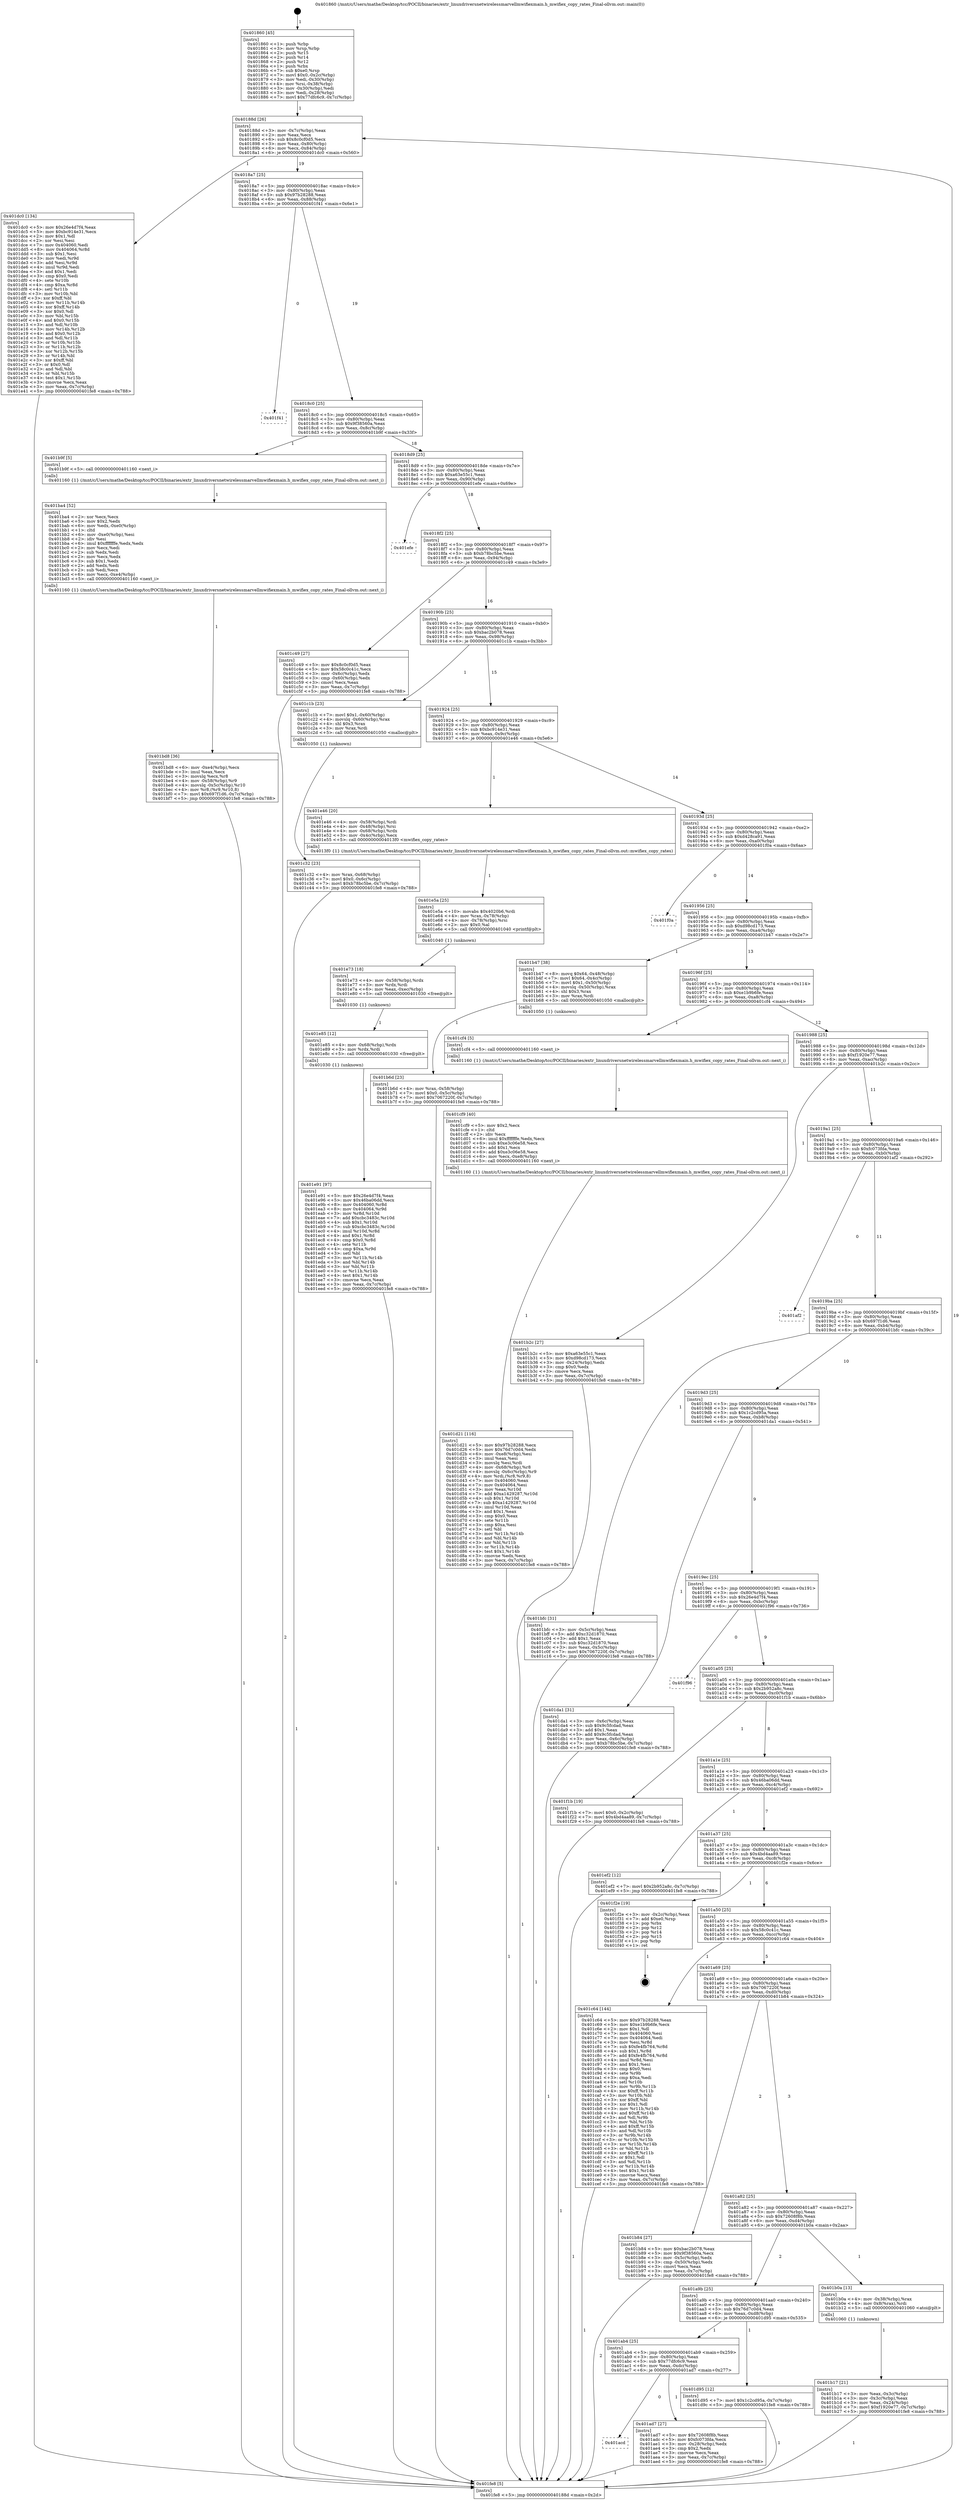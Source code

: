 digraph "0x401860" {
  label = "0x401860 (/mnt/c/Users/mathe/Desktop/tcc/POCII/binaries/extr_linuxdriversnetwirelessmarvellmwifiexmain.h_mwifiex_copy_rates_Final-ollvm.out::main(0))"
  labelloc = "t"
  node[shape=record]

  Entry [label="",width=0.3,height=0.3,shape=circle,fillcolor=black,style=filled]
  "0x40188d" [label="{
     0x40188d [26]\l
     | [instrs]\l
     &nbsp;&nbsp;0x40188d \<+3\>: mov -0x7c(%rbp),%eax\l
     &nbsp;&nbsp;0x401890 \<+2\>: mov %eax,%ecx\l
     &nbsp;&nbsp;0x401892 \<+6\>: sub $0x8c0cf0d5,%ecx\l
     &nbsp;&nbsp;0x401898 \<+3\>: mov %eax,-0x80(%rbp)\l
     &nbsp;&nbsp;0x40189b \<+6\>: mov %ecx,-0x84(%rbp)\l
     &nbsp;&nbsp;0x4018a1 \<+6\>: je 0000000000401dc0 \<main+0x560\>\l
  }"]
  "0x401dc0" [label="{
     0x401dc0 [134]\l
     | [instrs]\l
     &nbsp;&nbsp;0x401dc0 \<+5\>: mov $0x26e4d7f4,%eax\l
     &nbsp;&nbsp;0x401dc5 \<+5\>: mov $0xbc914e31,%ecx\l
     &nbsp;&nbsp;0x401dca \<+2\>: mov $0x1,%dl\l
     &nbsp;&nbsp;0x401dcc \<+2\>: xor %esi,%esi\l
     &nbsp;&nbsp;0x401dce \<+7\>: mov 0x404060,%edi\l
     &nbsp;&nbsp;0x401dd5 \<+8\>: mov 0x404064,%r8d\l
     &nbsp;&nbsp;0x401ddd \<+3\>: sub $0x1,%esi\l
     &nbsp;&nbsp;0x401de0 \<+3\>: mov %edi,%r9d\l
     &nbsp;&nbsp;0x401de3 \<+3\>: add %esi,%r9d\l
     &nbsp;&nbsp;0x401de6 \<+4\>: imul %r9d,%edi\l
     &nbsp;&nbsp;0x401dea \<+3\>: and $0x1,%edi\l
     &nbsp;&nbsp;0x401ded \<+3\>: cmp $0x0,%edi\l
     &nbsp;&nbsp;0x401df0 \<+4\>: sete %r10b\l
     &nbsp;&nbsp;0x401df4 \<+4\>: cmp $0xa,%r8d\l
     &nbsp;&nbsp;0x401df8 \<+4\>: setl %r11b\l
     &nbsp;&nbsp;0x401dfc \<+3\>: mov %r10b,%bl\l
     &nbsp;&nbsp;0x401dff \<+3\>: xor $0xff,%bl\l
     &nbsp;&nbsp;0x401e02 \<+3\>: mov %r11b,%r14b\l
     &nbsp;&nbsp;0x401e05 \<+4\>: xor $0xff,%r14b\l
     &nbsp;&nbsp;0x401e09 \<+3\>: xor $0x0,%dl\l
     &nbsp;&nbsp;0x401e0c \<+3\>: mov %bl,%r15b\l
     &nbsp;&nbsp;0x401e0f \<+4\>: and $0x0,%r15b\l
     &nbsp;&nbsp;0x401e13 \<+3\>: and %dl,%r10b\l
     &nbsp;&nbsp;0x401e16 \<+3\>: mov %r14b,%r12b\l
     &nbsp;&nbsp;0x401e19 \<+4\>: and $0x0,%r12b\l
     &nbsp;&nbsp;0x401e1d \<+3\>: and %dl,%r11b\l
     &nbsp;&nbsp;0x401e20 \<+3\>: or %r10b,%r15b\l
     &nbsp;&nbsp;0x401e23 \<+3\>: or %r11b,%r12b\l
     &nbsp;&nbsp;0x401e26 \<+3\>: xor %r12b,%r15b\l
     &nbsp;&nbsp;0x401e29 \<+3\>: or %r14b,%bl\l
     &nbsp;&nbsp;0x401e2c \<+3\>: xor $0xff,%bl\l
     &nbsp;&nbsp;0x401e2f \<+3\>: or $0x0,%dl\l
     &nbsp;&nbsp;0x401e32 \<+2\>: and %dl,%bl\l
     &nbsp;&nbsp;0x401e34 \<+3\>: or %bl,%r15b\l
     &nbsp;&nbsp;0x401e37 \<+4\>: test $0x1,%r15b\l
     &nbsp;&nbsp;0x401e3b \<+3\>: cmovne %ecx,%eax\l
     &nbsp;&nbsp;0x401e3e \<+3\>: mov %eax,-0x7c(%rbp)\l
     &nbsp;&nbsp;0x401e41 \<+5\>: jmp 0000000000401fe8 \<main+0x788\>\l
  }"]
  "0x4018a7" [label="{
     0x4018a7 [25]\l
     | [instrs]\l
     &nbsp;&nbsp;0x4018a7 \<+5\>: jmp 00000000004018ac \<main+0x4c\>\l
     &nbsp;&nbsp;0x4018ac \<+3\>: mov -0x80(%rbp),%eax\l
     &nbsp;&nbsp;0x4018af \<+5\>: sub $0x97b28288,%eax\l
     &nbsp;&nbsp;0x4018b4 \<+6\>: mov %eax,-0x88(%rbp)\l
     &nbsp;&nbsp;0x4018ba \<+6\>: je 0000000000401f41 \<main+0x6e1\>\l
  }"]
  Exit [label="",width=0.3,height=0.3,shape=circle,fillcolor=black,style=filled,peripheries=2]
  "0x401f41" [label="{
     0x401f41\l
  }", style=dashed]
  "0x4018c0" [label="{
     0x4018c0 [25]\l
     | [instrs]\l
     &nbsp;&nbsp;0x4018c0 \<+5\>: jmp 00000000004018c5 \<main+0x65\>\l
     &nbsp;&nbsp;0x4018c5 \<+3\>: mov -0x80(%rbp),%eax\l
     &nbsp;&nbsp;0x4018c8 \<+5\>: sub $0x9f38560a,%eax\l
     &nbsp;&nbsp;0x4018cd \<+6\>: mov %eax,-0x8c(%rbp)\l
     &nbsp;&nbsp;0x4018d3 \<+6\>: je 0000000000401b9f \<main+0x33f\>\l
  }"]
  "0x401e91" [label="{
     0x401e91 [97]\l
     | [instrs]\l
     &nbsp;&nbsp;0x401e91 \<+5\>: mov $0x26e4d7f4,%eax\l
     &nbsp;&nbsp;0x401e96 \<+5\>: mov $0x46ba06dd,%ecx\l
     &nbsp;&nbsp;0x401e9b \<+8\>: mov 0x404060,%r8d\l
     &nbsp;&nbsp;0x401ea3 \<+8\>: mov 0x404064,%r9d\l
     &nbsp;&nbsp;0x401eab \<+3\>: mov %r8d,%r10d\l
     &nbsp;&nbsp;0x401eae \<+7\>: add $0xcbc3483c,%r10d\l
     &nbsp;&nbsp;0x401eb5 \<+4\>: sub $0x1,%r10d\l
     &nbsp;&nbsp;0x401eb9 \<+7\>: sub $0xcbc3483c,%r10d\l
     &nbsp;&nbsp;0x401ec0 \<+4\>: imul %r10d,%r8d\l
     &nbsp;&nbsp;0x401ec4 \<+4\>: and $0x1,%r8d\l
     &nbsp;&nbsp;0x401ec8 \<+4\>: cmp $0x0,%r8d\l
     &nbsp;&nbsp;0x401ecc \<+4\>: sete %r11b\l
     &nbsp;&nbsp;0x401ed0 \<+4\>: cmp $0xa,%r9d\l
     &nbsp;&nbsp;0x401ed4 \<+3\>: setl %bl\l
     &nbsp;&nbsp;0x401ed7 \<+3\>: mov %r11b,%r14b\l
     &nbsp;&nbsp;0x401eda \<+3\>: and %bl,%r14b\l
     &nbsp;&nbsp;0x401edd \<+3\>: xor %bl,%r11b\l
     &nbsp;&nbsp;0x401ee0 \<+3\>: or %r11b,%r14b\l
     &nbsp;&nbsp;0x401ee3 \<+4\>: test $0x1,%r14b\l
     &nbsp;&nbsp;0x401ee7 \<+3\>: cmovne %ecx,%eax\l
     &nbsp;&nbsp;0x401eea \<+3\>: mov %eax,-0x7c(%rbp)\l
     &nbsp;&nbsp;0x401eed \<+5\>: jmp 0000000000401fe8 \<main+0x788\>\l
  }"]
  "0x401b9f" [label="{
     0x401b9f [5]\l
     | [instrs]\l
     &nbsp;&nbsp;0x401b9f \<+5\>: call 0000000000401160 \<next_i\>\l
     | [calls]\l
     &nbsp;&nbsp;0x401160 \{1\} (/mnt/c/Users/mathe/Desktop/tcc/POCII/binaries/extr_linuxdriversnetwirelessmarvellmwifiexmain.h_mwifiex_copy_rates_Final-ollvm.out::next_i)\l
  }"]
  "0x4018d9" [label="{
     0x4018d9 [25]\l
     | [instrs]\l
     &nbsp;&nbsp;0x4018d9 \<+5\>: jmp 00000000004018de \<main+0x7e\>\l
     &nbsp;&nbsp;0x4018de \<+3\>: mov -0x80(%rbp),%eax\l
     &nbsp;&nbsp;0x4018e1 \<+5\>: sub $0xa63e55c1,%eax\l
     &nbsp;&nbsp;0x4018e6 \<+6\>: mov %eax,-0x90(%rbp)\l
     &nbsp;&nbsp;0x4018ec \<+6\>: je 0000000000401efe \<main+0x69e\>\l
  }"]
  "0x401e85" [label="{
     0x401e85 [12]\l
     | [instrs]\l
     &nbsp;&nbsp;0x401e85 \<+4\>: mov -0x68(%rbp),%rdx\l
     &nbsp;&nbsp;0x401e89 \<+3\>: mov %rdx,%rdi\l
     &nbsp;&nbsp;0x401e8c \<+5\>: call 0000000000401030 \<free@plt\>\l
     | [calls]\l
     &nbsp;&nbsp;0x401030 \{1\} (unknown)\l
  }"]
  "0x401efe" [label="{
     0x401efe\l
  }", style=dashed]
  "0x4018f2" [label="{
     0x4018f2 [25]\l
     | [instrs]\l
     &nbsp;&nbsp;0x4018f2 \<+5\>: jmp 00000000004018f7 \<main+0x97\>\l
     &nbsp;&nbsp;0x4018f7 \<+3\>: mov -0x80(%rbp),%eax\l
     &nbsp;&nbsp;0x4018fa \<+5\>: sub $0xb78bc5be,%eax\l
     &nbsp;&nbsp;0x4018ff \<+6\>: mov %eax,-0x94(%rbp)\l
     &nbsp;&nbsp;0x401905 \<+6\>: je 0000000000401c49 \<main+0x3e9\>\l
  }"]
  "0x401e73" [label="{
     0x401e73 [18]\l
     | [instrs]\l
     &nbsp;&nbsp;0x401e73 \<+4\>: mov -0x58(%rbp),%rdx\l
     &nbsp;&nbsp;0x401e77 \<+3\>: mov %rdx,%rdi\l
     &nbsp;&nbsp;0x401e7a \<+6\>: mov %eax,-0xec(%rbp)\l
     &nbsp;&nbsp;0x401e80 \<+5\>: call 0000000000401030 \<free@plt\>\l
     | [calls]\l
     &nbsp;&nbsp;0x401030 \{1\} (unknown)\l
  }"]
  "0x401c49" [label="{
     0x401c49 [27]\l
     | [instrs]\l
     &nbsp;&nbsp;0x401c49 \<+5\>: mov $0x8c0cf0d5,%eax\l
     &nbsp;&nbsp;0x401c4e \<+5\>: mov $0x58c0c41c,%ecx\l
     &nbsp;&nbsp;0x401c53 \<+3\>: mov -0x6c(%rbp),%edx\l
     &nbsp;&nbsp;0x401c56 \<+3\>: cmp -0x60(%rbp),%edx\l
     &nbsp;&nbsp;0x401c59 \<+3\>: cmovl %ecx,%eax\l
     &nbsp;&nbsp;0x401c5c \<+3\>: mov %eax,-0x7c(%rbp)\l
     &nbsp;&nbsp;0x401c5f \<+5\>: jmp 0000000000401fe8 \<main+0x788\>\l
  }"]
  "0x40190b" [label="{
     0x40190b [25]\l
     | [instrs]\l
     &nbsp;&nbsp;0x40190b \<+5\>: jmp 0000000000401910 \<main+0xb0\>\l
     &nbsp;&nbsp;0x401910 \<+3\>: mov -0x80(%rbp),%eax\l
     &nbsp;&nbsp;0x401913 \<+5\>: sub $0xbac2b078,%eax\l
     &nbsp;&nbsp;0x401918 \<+6\>: mov %eax,-0x98(%rbp)\l
     &nbsp;&nbsp;0x40191e \<+6\>: je 0000000000401c1b \<main+0x3bb\>\l
  }"]
  "0x401e5a" [label="{
     0x401e5a [25]\l
     | [instrs]\l
     &nbsp;&nbsp;0x401e5a \<+10\>: movabs $0x4020b6,%rdi\l
     &nbsp;&nbsp;0x401e64 \<+4\>: mov %rax,-0x78(%rbp)\l
     &nbsp;&nbsp;0x401e68 \<+4\>: mov -0x78(%rbp),%rsi\l
     &nbsp;&nbsp;0x401e6c \<+2\>: mov $0x0,%al\l
     &nbsp;&nbsp;0x401e6e \<+5\>: call 0000000000401040 \<printf@plt\>\l
     | [calls]\l
     &nbsp;&nbsp;0x401040 \{1\} (unknown)\l
  }"]
  "0x401c1b" [label="{
     0x401c1b [23]\l
     | [instrs]\l
     &nbsp;&nbsp;0x401c1b \<+7\>: movl $0x1,-0x60(%rbp)\l
     &nbsp;&nbsp;0x401c22 \<+4\>: movslq -0x60(%rbp),%rax\l
     &nbsp;&nbsp;0x401c26 \<+4\>: shl $0x3,%rax\l
     &nbsp;&nbsp;0x401c2a \<+3\>: mov %rax,%rdi\l
     &nbsp;&nbsp;0x401c2d \<+5\>: call 0000000000401050 \<malloc@plt\>\l
     | [calls]\l
     &nbsp;&nbsp;0x401050 \{1\} (unknown)\l
  }"]
  "0x401924" [label="{
     0x401924 [25]\l
     | [instrs]\l
     &nbsp;&nbsp;0x401924 \<+5\>: jmp 0000000000401929 \<main+0xc9\>\l
     &nbsp;&nbsp;0x401929 \<+3\>: mov -0x80(%rbp),%eax\l
     &nbsp;&nbsp;0x40192c \<+5\>: sub $0xbc914e31,%eax\l
     &nbsp;&nbsp;0x401931 \<+6\>: mov %eax,-0x9c(%rbp)\l
     &nbsp;&nbsp;0x401937 \<+6\>: je 0000000000401e46 \<main+0x5e6\>\l
  }"]
  "0x401d21" [label="{
     0x401d21 [116]\l
     | [instrs]\l
     &nbsp;&nbsp;0x401d21 \<+5\>: mov $0x97b28288,%ecx\l
     &nbsp;&nbsp;0x401d26 \<+5\>: mov $0x76d7c0d4,%edx\l
     &nbsp;&nbsp;0x401d2b \<+6\>: mov -0xe8(%rbp),%esi\l
     &nbsp;&nbsp;0x401d31 \<+3\>: imul %eax,%esi\l
     &nbsp;&nbsp;0x401d34 \<+3\>: movslq %esi,%rdi\l
     &nbsp;&nbsp;0x401d37 \<+4\>: mov -0x68(%rbp),%r8\l
     &nbsp;&nbsp;0x401d3b \<+4\>: movslq -0x6c(%rbp),%r9\l
     &nbsp;&nbsp;0x401d3f \<+4\>: mov %rdi,(%r8,%r9,8)\l
     &nbsp;&nbsp;0x401d43 \<+7\>: mov 0x404060,%eax\l
     &nbsp;&nbsp;0x401d4a \<+7\>: mov 0x404064,%esi\l
     &nbsp;&nbsp;0x401d51 \<+3\>: mov %eax,%r10d\l
     &nbsp;&nbsp;0x401d54 \<+7\>: add $0xa1429287,%r10d\l
     &nbsp;&nbsp;0x401d5b \<+4\>: sub $0x1,%r10d\l
     &nbsp;&nbsp;0x401d5f \<+7\>: sub $0xa1429287,%r10d\l
     &nbsp;&nbsp;0x401d66 \<+4\>: imul %r10d,%eax\l
     &nbsp;&nbsp;0x401d6a \<+3\>: and $0x1,%eax\l
     &nbsp;&nbsp;0x401d6d \<+3\>: cmp $0x0,%eax\l
     &nbsp;&nbsp;0x401d70 \<+4\>: sete %r11b\l
     &nbsp;&nbsp;0x401d74 \<+3\>: cmp $0xa,%esi\l
     &nbsp;&nbsp;0x401d77 \<+3\>: setl %bl\l
     &nbsp;&nbsp;0x401d7a \<+3\>: mov %r11b,%r14b\l
     &nbsp;&nbsp;0x401d7d \<+3\>: and %bl,%r14b\l
     &nbsp;&nbsp;0x401d80 \<+3\>: xor %bl,%r11b\l
     &nbsp;&nbsp;0x401d83 \<+3\>: or %r11b,%r14b\l
     &nbsp;&nbsp;0x401d86 \<+4\>: test $0x1,%r14b\l
     &nbsp;&nbsp;0x401d8a \<+3\>: cmovne %edx,%ecx\l
     &nbsp;&nbsp;0x401d8d \<+3\>: mov %ecx,-0x7c(%rbp)\l
     &nbsp;&nbsp;0x401d90 \<+5\>: jmp 0000000000401fe8 \<main+0x788\>\l
  }"]
  "0x401e46" [label="{
     0x401e46 [20]\l
     | [instrs]\l
     &nbsp;&nbsp;0x401e46 \<+4\>: mov -0x58(%rbp),%rdi\l
     &nbsp;&nbsp;0x401e4a \<+4\>: mov -0x48(%rbp),%rsi\l
     &nbsp;&nbsp;0x401e4e \<+4\>: mov -0x68(%rbp),%rdx\l
     &nbsp;&nbsp;0x401e52 \<+3\>: mov -0x4c(%rbp),%ecx\l
     &nbsp;&nbsp;0x401e55 \<+5\>: call 00000000004013f0 \<mwifiex_copy_rates\>\l
     | [calls]\l
     &nbsp;&nbsp;0x4013f0 \{1\} (/mnt/c/Users/mathe/Desktop/tcc/POCII/binaries/extr_linuxdriversnetwirelessmarvellmwifiexmain.h_mwifiex_copy_rates_Final-ollvm.out::mwifiex_copy_rates)\l
  }"]
  "0x40193d" [label="{
     0x40193d [25]\l
     | [instrs]\l
     &nbsp;&nbsp;0x40193d \<+5\>: jmp 0000000000401942 \<main+0xe2\>\l
     &nbsp;&nbsp;0x401942 \<+3\>: mov -0x80(%rbp),%eax\l
     &nbsp;&nbsp;0x401945 \<+5\>: sub $0xd428ca91,%eax\l
     &nbsp;&nbsp;0x40194a \<+6\>: mov %eax,-0xa0(%rbp)\l
     &nbsp;&nbsp;0x401950 \<+6\>: je 0000000000401f0a \<main+0x6aa\>\l
  }"]
  "0x401cf9" [label="{
     0x401cf9 [40]\l
     | [instrs]\l
     &nbsp;&nbsp;0x401cf9 \<+5\>: mov $0x2,%ecx\l
     &nbsp;&nbsp;0x401cfe \<+1\>: cltd\l
     &nbsp;&nbsp;0x401cff \<+2\>: idiv %ecx\l
     &nbsp;&nbsp;0x401d01 \<+6\>: imul $0xfffffffe,%edx,%ecx\l
     &nbsp;&nbsp;0x401d07 \<+6\>: sub $0xe3c06e58,%ecx\l
     &nbsp;&nbsp;0x401d0d \<+3\>: add $0x1,%ecx\l
     &nbsp;&nbsp;0x401d10 \<+6\>: add $0xe3c06e58,%ecx\l
     &nbsp;&nbsp;0x401d16 \<+6\>: mov %ecx,-0xe8(%rbp)\l
     &nbsp;&nbsp;0x401d1c \<+5\>: call 0000000000401160 \<next_i\>\l
     | [calls]\l
     &nbsp;&nbsp;0x401160 \{1\} (/mnt/c/Users/mathe/Desktop/tcc/POCII/binaries/extr_linuxdriversnetwirelessmarvellmwifiexmain.h_mwifiex_copy_rates_Final-ollvm.out::next_i)\l
  }"]
  "0x401f0a" [label="{
     0x401f0a\l
  }", style=dashed]
  "0x401956" [label="{
     0x401956 [25]\l
     | [instrs]\l
     &nbsp;&nbsp;0x401956 \<+5\>: jmp 000000000040195b \<main+0xfb\>\l
     &nbsp;&nbsp;0x40195b \<+3\>: mov -0x80(%rbp),%eax\l
     &nbsp;&nbsp;0x40195e \<+5\>: sub $0xd98cd173,%eax\l
     &nbsp;&nbsp;0x401963 \<+6\>: mov %eax,-0xa4(%rbp)\l
     &nbsp;&nbsp;0x401969 \<+6\>: je 0000000000401b47 \<main+0x2e7\>\l
  }"]
  "0x401c32" [label="{
     0x401c32 [23]\l
     | [instrs]\l
     &nbsp;&nbsp;0x401c32 \<+4\>: mov %rax,-0x68(%rbp)\l
     &nbsp;&nbsp;0x401c36 \<+7\>: movl $0x0,-0x6c(%rbp)\l
     &nbsp;&nbsp;0x401c3d \<+7\>: movl $0xb78bc5be,-0x7c(%rbp)\l
     &nbsp;&nbsp;0x401c44 \<+5\>: jmp 0000000000401fe8 \<main+0x788\>\l
  }"]
  "0x401b47" [label="{
     0x401b47 [38]\l
     | [instrs]\l
     &nbsp;&nbsp;0x401b47 \<+8\>: movq $0x64,-0x48(%rbp)\l
     &nbsp;&nbsp;0x401b4f \<+7\>: movl $0x64,-0x4c(%rbp)\l
     &nbsp;&nbsp;0x401b56 \<+7\>: movl $0x1,-0x50(%rbp)\l
     &nbsp;&nbsp;0x401b5d \<+4\>: movslq -0x50(%rbp),%rax\l
     &nbsp;&nbsp;0x401b61 \<+4\>: shl $0x3,%rax\l
     &nbsp;&nbsp;0x401b65 \<+3\>: mov %rax,%rdi\l
     &nbsp;&nbsp;0x401b68 \<+5\>: call 0000000000401050 \<malloc@plt\>\l
     | [calls]\l
     &nbsp;&nbsp;0x401050 \{1\} (unknown)\l
  }"]
  "0x40196f" [label="{
     0x40196f [25]\l
     | [instrs]\l
     &nbsp;&nbsp;0x40196f \<+5\>: jmp 0000000000401974 \<main+0x114\>\l
     &nbsp;&nbsp;0x401974 \<+3\>: mov -0x80(%rbp),%eax\l
     &nbsp;&nbsp;0x401977 \<+5\>: sub $0xe1b9b6fe,%eax\l
     &nbsp;&nbsp;0x40197c \<+6\>: mov %eax,-0xa8(%rbp)\l
     &nbsp;&nbsp;0x401982 \<+6\>: je 0000000000401cf4 \<main+0x494\>\l
  }"]
  "0x401bd8" [label="{
     0x401bd8 [36]\l
     | [instrs]\l
     &nbsp;&nbsp;0x401bd8 \<+6\>: mov -0xe4(%rbp),%ecx\l
     &nbsp;&nbsp;0x401bde \<+3\>: imul %eax,%ecx\l
     &nbsp;&nbsp;0x401be1 \<+3\>: movslq %ecx,%r8\l
     &nbsp;&nbsp;0x401be4 \<+4\>: mov -0x58(%rbp),%r9\l
     &nbsp;&nbsp;0x401be8 \<+4\>: movslq -0x5c(%rbp),%r10\l
     &nbsp;&nbsp;0x401bec \<+4\>: mov %r8,(%r9,%r10,8)\l
     &nbsp;&nbsp;0x401bf0 \<+7\>: movl $0x697f1d6,-0x7c(%rbp)\l
     &nbsp;&nbsp;0x401bf7 \<+5\>: jmp 0000000000401fe8 \<main+0x788\>\l
  }"]
  "0x401cf4" [label="{
     0x401cf4 [5]\l
     | [instrs]\l
     &nbsp;&nbsp;0x401cf4 \<+5\>: call 0000000000401160 \<next_i\>\l
     | [calls]\l
     &nbsp;&nbsp;0x401160 \{1\} (/mnt/c/Users/mathe/Desktop/tcc/POCII/binaries/extr_linuxdriversnetwirelessmarvellmwifiexmain.h_mwifiex_copy_rates_Final-ollvm.out::next_i)\l
  }"]
  "0x401988" [label="{
     0x401988 [25]\l
     | [instrs]\l
     &nbsp;&nbsp;0x401988 \<+5\>: jmp 000000000040198d \<main+0x12d\>\l
     &nbsp;&nbsp;0x40198d \<+3\>: mov -0x80(%rbp),%eax\l
     &nbsp;&nbsp;0x401990 \<+5\>: sub $0xf1920e77,%eax\l
     &nbsp;&nbsp;0x401995 \<+6\>: mov %eax,-0xac(%rbp)\l
     &nbsp;&nbsp;0x40199b \<+6\>: je 0000000000401b2c \<main+0x2cc\>\l
  }"]
  "0x401ba4" [label="{
     0x401ba4 [52]\l
     | [instrs]\l
     &nbsp;&nbsp;0x401ba4 \<+2\>: xor %ecx,%ecx\l
     &nbsp;&nbsp;0x401ba6 \<+5\>: mov $0x2,%edx\l
     &nbsp;&nbsp;0x401bab \<+6\>: mov %edx,-0xe0(%rbp)\l
     &nbsp;&nbsp;0x401bb1 \<+1\>: cltd\l
     &nbsp;&nbsp;0x401bb2 \<+6\>: mov -0xe0(%rbp),%esi\l
     &nbsp;&nbsp;0x401bb8 \<+2\>: idiv %esi\l
     &nbsp;&nbsp;0x401bba \<+6\>: imul $0xfffffffe,%edx,%edx\l
     &nbsp;&nbsp;0x401bc0 \<+2\>: mov %ecx,%edi\l
     &nbsp;&nbsp;0x401bc2 \<+2\>: sub %edx,%edi\l
     &nbsp;&nbsp;0x401bc4 \<+2\>: mov %ecx,%edx\l
     &nbsp;&nbsp;0x401bc6 \<+3\>: sub $0x1,%edx\l
     &nbsp;&nbsp;0x401bc9 \<+2\>: add %edx,%edi\l
     &nbsp;&nbsp;0x401bcb \<+2\>: sub %edi,%ecx\l
     &nbsp;&nbsp;0x401bcd \<+6\>: mov %ecx,-0xe4(%rbp)\l
     &nbsp;&nbsp;0x401bd3 \<+5\>: call 0000000000401160 \<next_i\>\l
     | [calls]\l
     &nbsp;&nbsp;0x401160 \{1\} (/mnt/c/Users/mathe/Desktop/tcc/POCII/binaries/extr_linuxdriversnetwirelessmarvellmwifiexmain.h_mwifiex_copy_rates_Final-ollvm.out::next_i)\l
  }"]
  "0x401b2c" [label="{
     0x401b2c [27]\l
     | [instrs]\l
     &nbsp;&nbsp;0x401b2c \<+5\>: mov $0xa63e55c1,%eax\l
     &nbsp;&nbsp;0x401b31 \<+5\>: mov $0xd98cd173,%ecx\l
     &nbsp;&nbsp;0x401b36 \<+3\>: mov -0x24(%rbp),%edx\l
     &nbsp;&nbsp;0x401b39 \<+3\>: cmp $0x0,%edx\l
     &nbsp;&nbsp;0x401b3c \<+3\>: cmove %ecx,%eax\l
     &nbsp;&nbsp;0x401b3f \<+3\>: mov %eax,-0x7c(%rbp)\l
     &nbsp;&nbsp;0x401b42 \<+5\>: jmp 0000000000401fe8 \<main+0x788\>\l
  }"]
  "0x4019a1" [label="{
     0x4019a1 [25]\l
     | [instrs]\l
     &nbsp;&nbsp;0x4019a1 \<+5\>: jmp 00000000004019a6 \<main+0x146\>\l
     &nbsp;&nbsp;0x4019a6 \<+3\>: mov -0x80(%rbp),%eax\l
     &nbsp;&nbsp;0x4019a9 \<+5\>: sub $0xfc073fda,%eax\l
     &nbsp;&nbsp;0x4019ae \<+6\>: mov %eax,-0xb0(%rbp)\l
     &nbsp;&nbsp;0x4019b4 \<+6\>: je 0000000000401af2 \<main+0x292\>\l
  }"]
  "0x401b6d" [label="{
     0x401b6d [23]\l
     | [instrs]\l
     &nbsp;&nbsp;0x401b6d \<+4\>: mov %rax,-0x58(%rbp)\l
     &nbsp;&nbsp;0x401b71 \<+7\>: movl $0x0,-0x5c(%rbp)\l
     &nbsp;&nbsp;0x401b78 \<+7\>: movl $0x7067220f,-0x7c(%rbp)\l
     &nbsp;&nbsp;0x401b7f \<+5\>: jmp 0000000000401fe8 \<main+0x788\>\l
  }"]
  "0x401af2" [label="{
     0x401af2\l
  }", style=dashed]
  "0x4019ba" [label="{
     0x4019ba [25]\l
     | [instrs]\l
     &nbsp;&nbsp;0x4019ba \<+5\>: jmp 00000000004019bf \<main+0x15f\>\l
     &nbsp;&nbsp;0x4019bf \<+3\>: mov -0x80(%rbp),%eax\l
     &nbsp;&nbsp;0x4019c2 \<+5\>: sub $0x697f1d6,%eax\l
     &nbsp;&nbsp;0x4019c7 \<+6\>: mov %eax,-0xb4(%rbp)\l
     &nbsp;&nbsp;0x4019cd \<+6\>: je 0000000000401bfc \<main+0x39c\>\l
  }"]
  "0x401b17" [label="{
     0x401b17 [21]\l
     | [instrs]\l
     &nbsp;&nbsp;0x401b17 \<+3\>: mov %eax,-0x3c(%rbp)\l
     &nbsp;&nbsp;0x401b1a \<+3\>: mov -0x3c(%rbp),%eax\l
     &nbsp;&nbsp;0x401b1d \<+3\>: mov %eax,-0x24(%rbp)\l
     &nbsp;&nbsp;0x401b20 \<+7\>: movl $0xf1920e77,-0x7c(%rbp)\l
     &nbsp;&nbsp;0x401b27 \<+5\>: jmp 0000000000401fe8 \<main+0x788\>\l
  }"]
  "0x401bfc" [label="{
     0x401bfc [31]\l
     | [instrs]\l
     &nbsp;&nbsp;0x401bfc \<+3\>: mov -0x5c(%rbp),%eax\l
     &nbsp;&nbsp;0x401bff \<+5\>: add $0xc32d1870,%eax\l
     &nbsp;&nbsp;0x401c04 \<+3\>: add $0x1,%eax\l
     &nbsp;&nbsp;0x401c07 \<+5\>: sub $0xc32d1870,%eax\l
     &nbsp;&nbsp;0x401c0c \<+3\>: mov %eax,-0x5c(%rbp)\l
     &nbsp;&nbsp;0x401c0f \<+7\>: movl $0x7067220f,-0x7c(%rbp)\l
     &nbsp;&nbsp;0x401c16 \<+5\>: jmp 0000000000401fe8 \<main+0x788\>\l
  }"]
  "0x4019d3" [label="{
     0x4019d3 [25]\l
     | [instrs]\l
     &nbsp;&nbsp;0x4019d3 \<+5\>: jmp 00000000004019d8 \<main+0x178\>\l
     &nbsp;&nbsp;0x4019d8 \<+3\>: mov -0x80(%rbp),%eax\l
     &nbsp;&nbsp;0x4019db \<+5\>: sub $0x1c2cd95a,%eax\l
     &nbsp;&nbsp;0x4019e0 \<+6\>: mov %eax,-0xb8(%rbp)\l
     &nbsp;&nbsp;0x4019e6 \<+6\>: je 0000000000401da1 \<main+0x541\>\l
  }"]
  "0x401860" [label="{
     0x401860 [45]\l
     | [instrs]\l
     &nbsp;&nbsp;0x401860 \<+1\>: push %rbp\l
     &nbsp;&nbsp;0x401861 \<+3\>: mov %rsp,%rbp\l
     &nbsp;&nbsp;0x401864 \<+2\>: push %r15\l
     &nbsp;&nbsp;0x401866 \<+2\>: push %r14\l
     &nbsp;&nbsp;0x401868 \<+2\>: push %r12\l
     &nbsp;&nbsp;0x40186a \<+1\>: push %rbx\l
     &nbsp;&nbsp;0x40186b \<+7\>: sub $0xe0,%rsp\l
     &nbsp;&nbsp;0x401872 \<+7\>: movl $0x0,-0x2c(%rbp)\l
     &nbsp;&nbsp;0x401879 \<+3\>: mov %edi,-0x30(%rbp)\l
     &nbsp;&nbsp;0x40187c \<+4\>: mov %rsi,-0x38(%rbp)\l
     &nbsp;&nbsp;0x401880 \<+3\>: mov -0x30(%rbp),%edi\l
     &nbsp;&nbsp;0x401883 \<+3\>: mov %edi,-0x28(%rbp)\l
     &nbsp;&nbsp;0x401886 \<+7\>: movl $0x77dfc6c9,-0x7c(%rbp)\l
  }"]
  "0x401da1" [label="{
     0x401da1 [31]\l
     | [instrs]\l
     &nbsp;&nbsp;0x401da1 \<+3\>: mov -0x6c(%rbp),%eax\l
     &nbsp;&nbsp;0x401da4 \<+5\>: sub $0x9c5fcdad,%eax\l
     &nbsp;&nbsp;0x401da9 \<+3\>: add $0x1,%eax\l
     &nbsp;&nbsp;0x401dac \<+5\>: add $0x9c5fcdad,%eax\l
     &nbsp;&nbsp;0x401db1 \<+3\>: mov %eax,-0x6c(%rbp)\l
     &nbsp;&nbsp;0x401db4 \<+7\>: movl $0xb78bc5be,-0x7c(%rbp)\l
     &nbsp;&nbsp;0x401dbb \<+5\>: jmp 0000000000401fe8 \<main+0x788\>\l
  }"]
  "0x4019ec" [label="{
     0x4019ec [25]\l
     | [instrs]\l
     &nbsp;&nbsp;0x4019ec \<+5\>: jmp 00000000004019f1 \<main+0x191\>\l
     &nbsp;&nbsp;0x4019f1 \<+3\>: mov -0x80(%rbp),%eax\l
     &nbsp;&nbsp;0x4019f4 \<+5\>: sub $0x26e4d7f4,%eax\l
     &nbsp;&nbsp;0x4019f9 \<+6\>: mov %eax,-0xbc(%rbp)\l
     &nbsp;&nbsp;0x4019ff \<+6\>: je 0000000000401f96 \<main+0x736\>\l
  }"]
  "0x401fe8" [label="{
     0x401fe8 [5]\l
     | [instrs]\l
     &nbsp;&nbsp;0x401fe8 \<+5\>: jmp 000000000040188d \<main+0x2d\>\l
  }"]
  "0x401f96" [label="{
     0x401f96\l
  }", style=dashed]
  "0x401a05" [label="{
     0x401a05 [25]\l
     | [instrs]\l
     &nbsp;&nbsp;0x401a05 \<+5\>: jmp 0000000000401a0a \<main+0x1aa\>\l
     &nbsp;&nbsp;0x401a0a \<+3\>: mov -0x80(%rbp),%eax\l
     &nbsp;&nbsp;0x401a0d \<+5\>: sub $0x2b952a8c,%eax\l
     &nbsp;&nbsp;0x401a12 \<+6\>: mov %eax,-0xc0(%rbp)\l
     &nbsp;&nbsp;0x401a18 \<+6\>: je 0000000000401f1b \<main+0x6bb\>\l
  }"]
  "0x401acd" [label="{
     0x401acd\l
  }", style=dashed]
  "0x401f1b" [label="{
     0x401f1b [19]\l
     | [instrs]\l
     &nbsp;&nbsp;0x401f1b \<+7\>: movl $0x0,-0x2c(%rbp)\l
     &nbsp;&nbsp;0x401f22 \<+7\>: movl $0x4bd4aa89,-0x7c(%rbp)\l
     &nbsp;&nbsp;0x401f29 \<+5\>: jmp 0000000000401fe8 \<main+0x788\>\l
  }"]
  "0x401a1e" [label="{
     0x401a1e [25]\l
     | [instrs]\l
     &nbsp;&nbsp;0x401a1e \<+5\>: jmp 0000000000401a23 \<main+0x1c3\>\l
     &nbsp;&nbsp;0x401a23 \<+3\>: mov -0x80(%rbp),%eax\l
     &nbsp;&nbsp;0x401a26 \<+5\>: sub $0x46ba06dd,%eax\l
     &nbsp;&nbsp;0x401a2b \<+6\>: mov %eax,-0xc4(%rbp)\l
     &nbsp;&nbsp;0x401a31 \<+6\>: je 0000000000401ef2 \<main+0x692\>\l
  }"]
  "0x401ad7" [label="{
     0x401ad7 [27]\l
     | [instrs]\l
     &nbsp;&nbsp;0x401ad7 \<+5\>: mov $0x72608f8b,%eax\l
     &nbsp;&nbsp;0x401adc \<+5\>: mov $0xfc073fda,%ecx\l
     &nbsp;&nbsp;0x401ae1 \<+3\>: mov -0x28(%rbp),%edx\l
     &nbsp;&nbsp;0x401ae4 \<+3\>: cmp $0x2,%edx\l
     &nbsp;&nbsp;0x401ae7 \<+3\>: cmovne %ecx,%eax\l
     &nbsp;&nbsp;0x401aea \<+3\>: mov %eax,-0x7c(%rbp)\l
     &nbsp;&nbsp;0x401aed \<+5\>: jmp 0000000000401fe8 \<main+0x788\>\l
  }"]
  "0x401ef2" [label="{
     0x401ef2 [12]\l
     | [instrs]\l
     &nbsp;&nbsp;0x401ef2 \<+7\>: movl $0x2b952a8c,-0x7c(%rbp)\l
     &nbsp;&nbsp;0x401ef9 \<+5\>: jmp 0000000000401fe8 \<main+0x788\>\l
  }"]
  "0x401a37" [label="{
     0x401a37 [25]\l
     | [instrs]\l
     &nbsp;&nbsp;0x401a37 \<+5\>: jmp 0000000000401a3c \<main+0x1dc\>\l
     &nbsp;&nbsp;0x401a3c \<+3\>: mov -0x80(%rbp),%eax\l
     &nbsp;&nbsp;0x401a3f \<+5\>: sub $0x4bd4aa89,%eax\l
     &nbsp;&nbsp;0x401a44 \<+6\>: mov %eax,-0xc8(%rbp)\l
     &nbsp;&nbsp;0x401a4a \<+6\>: je 0000000000401f2e \<main+0x6ce\>\l
  }"]
  "0x401ab4" [label="{
     0x401ab4 [25]\l
     | [instrs]\l
     &nbsp;&nbsp;0x401ab4 \<+5\>: jmp 0000000000401ab9 \<main+0x259\>\l
     &nbsp;&nbsp;0x401ab9 \<+3\>: mov -0x80(%rbp),%eax\l
     &nbsp;&nbsp;0x401abc \<+5\>: sub $0x77dfc6c9,%eax\l
     &nbsp;&nbsp;0x401ac1 \<+6\>: mov %eax,-0xdc(%rbp)\l
     &nbsp;&nbsp;0x401ac7 \<+6\>: je 0000000000401ad7 \<main+0x277\>\l
  }"]
  "0x401f2e" [label="{
     0x401f2e [19]\l
     | [instrs]\l
     &nbsp;&nbsp;0x401f2e \<+3\>: mov -0x2c(%rbp),%eax\l
     &nbsp;&nbsp;0x401f31 \<+7\>: add $0xe0,%rsp\l
     &nbsp;&nbsp;0x401f38 \<+1\>: pop %rbx\l
     &nbsp;&nbsp;0x401f39 \<+2\>: pop %r12\l
     &nbsp;&nbsp;0x401f3b \<+2\>: pop %r14\l
     &nbsp;&nbsp;0x401f3d \<+2\>: pop %r15\l
     &nbsp;&nbsp;0x401f3f \<+1\>: pop %rbp\l
     &nbsp;&nbsp;0x401f40 \<+1\>: ret\l
  }"]
  "0x401a50" [label="{
     0x401a50 [25]\l
     | [instrs]\l
     &nbsp;&nbsp;0x401a50 \<+5\>: jmp 0000000000401a55 \<main+0x1f5\>\l
     &nbsp;&nbsp;0x401a55 \<+3\>: mov -0x80(%rbp),%eax\l
     &nbsp;&nbsp;0x401a58 \<+5\>: sub $0x58c0c41c,%eax\l
     &nbsp;&nbsp;0x401a5d \<+6\>: mov %eax,-0xcc(%rbp)\l
     &nbsp;&nbsp;0x401a63 \<+6\>: je 0000000000401c64 \<main+0x404\>\l
  }"]
  "0x401d95" [label="{
     0x401d95 [12]\l
     | [instrs]\l
     &nbsp;&nbsp;0x401d95 \<+7\>: movl $0x1c2cd95a,-0x7c(%rbp)\l
     &nbsp;&nbsp;0x401d9c \<+5\>: jmp 0000000000401fe8 \<main+0x788\>\l
  }"]
  "0x401c64" [label="{
     0x401c64 [144]\l
     | [instrs]\l
     &nbsp;&nbsp;0x401c64 \<+5\>: mov $0x97b28288,%eax\l
     &nbsp;&nbsp;0x401c69 \<+5\>: mov $0xe1b9b6fe,%ecx\l
     &nbsp;&nbsp;0x401c6e \<+2\>: mov $0x1,%dl\l
     &nbsp;&nbsp;0x401c70 \<+7\>: mov 0x404060,%esi\l
     &nbsp;&nbsp;0x401c77 \<+7\>: mov 0x404064,%edi\l
     &nbsp;&nbsp;0x401c7e \<+3\>: mov %esi,%r8d\l
     &nbsp;&nbsp;0x401c81 \<+7\>: sub $0xfe4fb764,%r8d\l
     &nbsp;&nbsp;0x401c88 \<+4\>: sub $0x1,%r8d\l
     &nbsp;&nbsp;0x401c8c \<+7\>: add $0xfe4fb764,%r8d\l
     &nbsp;&nbsp;0x401c93 \<+4\>: imul %r8d,%esi\l
     &nbsp;&nbsp;0x401c97 \<+3\>: and $0x1,%esi\l
     &nbsp;&nbsp;0x401c9a \<+3\>: cmp $0x0,%esi\l
     &nbsp;&nbsp;0x401c9d \<+4\>: sete %r9b\l
     &nbsp;&nbsp;0x401ca1 \<+3\>: cmp $0xa,%edi\l
     &nbsp;&nbsp;0x401ca4 \<+4\>: setl %r10b\l
     &nbsp;&nbsp;0x401ca8 \<+3\>: mov %r9b,%r11b\l
     &nbsp;&nbsp;0x401cab \<+4\>: xor $0xff,%r11b\l
     &nbsp;&nbsp;0x401caf \<+3\>: mov %r10b,%bl\l
     &nbsp;&nbsp;0x401cb2 \<+3\>: xor $0xff,%bl\l
     &nbsp;&nbsp;0x401cb5 \<+3\>: xor $0x1,%dl\l
     &nbsp;&nbsp;0x401cb8 \<+3\>: mov %r11b,%r14b\l
     &nbsp;&nbsp;0x401cbb \<+4\>: and $0xff,%r14b\l
     &nbsp;&nbsp;0x401cbf \<+3\>: and %dl,%r9b\l
     &nbsp;&nbsp;0x401cc2 \<+3\>: mov %bl,%r15b\l
     &nbsp;&nbsp;0x401cc5 \<+4\>: and $0xff,%r15b\l
     &nbsp;&nbsp;0x401cc9 \<+3\>: and %dl,%r10b\l
     &nbsp;&nbsp;0x401ccc \<+3\>: or %r9b,%r14b\l
     &nbsp;&nbsp;0x401ccf \<+3\>: or %r10b,%r15b\l
     &nbsp;&nbsp;0x401cd2 \<+3\>: xor %r15b,%r14b\l
     &nbsp;&nbsp;0x401cd5 \<+3\>: or %bl,%r11b\l
     &nbsp;&nbsp;0x401cd8 \<+4\>: xor $0xff,%r11b\l
     &nbsp;&nbsp;0x401cdc \<+3\>: or $0x1,%dl\l
     &nbsp;&nbsp;0x401cdf \<+3\>: and %dl,%r11b\l
     &nbsp;&nbsp;0x401ce2 \<+3\>: or %r11b,%r14b\l
     &nbsp;&nbsp;0x401ce5 \<+4\>: test $0x1,%r14b\l
     &nbsp;&nbsp;0x401ce9 \<+3\>: cmovne %ecx,%eax\l
     &nbsp;&nbsp;0x401cec \<+3\>: mov %eax,-0x7c(%rbp)\l
     &nbsp;&nbsp;0x401cef \<+5\>: jmp 0000000000401fe8 \<main+0x788\>\l
  }"]
  "0x401a69" [label="{
     0x401a69 [25]\l
     | [instrs]\l
     &nbsp;&nbsp;0x401a69 \<+5\>: jmp 0000000000401a6e \<main+0x20e\>\l
     &nbsp;&nbsp;0x401a6e \<+3\>: mov -0x80(%rbp),%eax\l
     &nbsp;&nbsp;0x401a71 \<+5\>: sub $0x7067220f,%eax\l
     &nbsp;&nbsp;0x401a76 \<+6\>: mov %eax,-0xd0(%rbp)\l
     &nbsp;&nbsp;0x401a7c \<+6\>: je 0000000000401b84 \<main+0x324\>\l
  }"]
  "0x401a9b" [label="{
     0x401a9b [25]\l
     | [instrs]\l
     &nbsp;&nbsp;0x401a9b \<+5\>: jmp 0000000000401aa0 \<main+0x240\>\l
     &nbsp;&nbsp;0x401aa0 \<+3\>: mov -0x80(%rbp),%eax\l
     &nbsp;&nbsp;0x401aa3 \<+5\>: sub $0x76d7c0d4,%eax\l
     &nbsp;&nbsp;0x401aa8 \<+6\>: mov %eax,-0xd8(%rbp)\l
     &nbsp;&nbsp;0x401aae \<+6\>: je 0000000000401d95 \<main+0x535\>\l
  }"]
  "0x401b84" [label="{
     0x401b84 [27]\l
     | [instrs]\l
     &nbsp;&nbsp;0x401b84 \<+5\>: mov $0xbac2b078,%eax\l
     &nbsp;&nbsp;0x401b89 \<+5\>: mov $0x9f38560a,%ecx\l
     &nbsp;&nbsp;0x401b8e \<+3\>: mov -0x5c(%rbp),%edx\l
     &nbsp;&nbsp;0x401b91 \<+3\>: cmp -0x50(%rbp),%edx\l
     &nbsp;&nbsp;0x401b94 \<+3\>: cmovl %ecx,%eax\l
     &nbsp;&nbsp;0x401b97 \<+3\>: mov %eax,-0x7c(%rbp)\l
     &nbsp;&nbsp;0x401b9a \<+5\>: jmp 0000000000401fe8 \<main+0x788\>\l
  }"]
  "0x401a82" [label="{
     0x401a82 [25]\l
     | [instrs]\l
     &nbsp;&nbsp;0x401a82 \<+5\>: jmp 0000000000401a87 \<main+0x227\>\l
     &nbsp;&nbsp;0x401a87 \<+3\>: mov -0x80(%rbp),%eax\l
     &nbsp;&nbsp;0x401a8a \<+5\>: sub $0x72608f8b,%eax\l
     &nbsp;&nbsp;0x401a8f \<+6\>: mov %eax,-0xd4(%rbp)\l
     &nbsp;&nbsp;0x401a95 \<+6\>: je 0000000000401b0a \<main+0x2aa\>\l
  }"]
  "0x401b0a" [label="{
     0x401b0a [13]\l
     | [instrs]\l
     &nbsp;&nbsp;0x401b0a \<+4\>: mov -0x38(%rbp),%rax\l
     &nbsp;&nbsp;0x401b0e \<+4\>: mov 0x8(%rax),%rdi\l
     &nbsp;&nbsp;0x401b12 \<+5\>: call 0000000000401060 \<atoi@plt\>\l
     | [calls]\l
     &nbsp;&nbsp;0x401060 \{1\} (unknown)\l
  }"]
  Entry -> "0x401860" [label=" 1"]
  "0x40188d" -> "0x401dc0" [label=" 1"]
  "0x40188d" -> "0x4018a7" [label=" 19"]
  "0x401f2e" -> Exit [label=" 1"]
  "0x4018a7" -> "0x401f41" [label=" 0"]
  "0x4018a7" -> "0x4018c0" [label=" 19"]
  "0x401f1b" -> "0x401fe8" [label=" 1"]
  "0x4018c0" -> "0x401b9f" [label=" 1"]
  "0x4018c0" -> "0x4018d9" [label=" 18"]
  "0x401ef2" -> "0x401fe8" [label=" 1"]
  "0x4018d9" -> "0x401efe" [label=" 0"]
  "0x4018d9" -> "0x4018f2" [label=" 18"]
  "0x401e91" -> "0x401fe8" [label=" 1"]
  "0x4018f2" -> "0x401c49" [label=" 2"]
  "0x4018f2" -> "0x40190b" [label=" 16"]
  "0x401e85" -> "0x401e91" [label=" 1"]
  "0x40190b" -> "0x401c1b" [label=" 1"]
  "0x40190b" -> "0x401924" [label=" 15"]
  "0x401e73" -> "0x401e85" [label=" 1"]
  "0x401924" -> "0x401e46" [label=" 1"]
  "0x401924" -> "0x40193d" [label=" 14"]
  "0x401e5a" -> "0x401e73" [label=" 1"]
  "0x40193d" -> "0x401f0a" [label=" 0"]
  "0x40193d" -> "0x401956" [label=" 14"]
  "0x401e46" -> "0x401e5a" [label=" 1"]
  "0x401956" -> "0x401b47" [label=" 1"]
  "0x401956" -> "0x40196f" [label=" 13"]
  "0x401dc0" -> "0x401fe8" [label=" 1"]
  "0x40196f" -> "0x401cf4" [label=" 1"]
  "0x40196f" -> "0x401988" [label=" 12"]
  "0x401da1" -> "0x401fe8" [label=" 1"]
  "0x401988" -> "0x401b2c" [label=" 1"]
  "0x401988" -> "0x4019a1" [label=" 11"]
  "0x401d95" -> "0x401fe8" [label=" 1"]
  "0x4019a1" -> "0x401af2" [label=" 0"]
  "0x4019a1" -> "0x4019ba" [label=" 11"]
  "0x401d21" -> "0x401fe8" [label=" 1"]
  "0x4019ba" -> "0x401bfc" [label=" 1"]
  "0x4019ba" -> "0x4019d3" [label=" 10"]
  "0x401cf9" -> "0x401d21" [label=" 1"]
  "0x4019d3" -> "0x401da1" [label=" 1"]
  "0x4019d3" -> "0x4019ec" [label=" 9"]
  "0x401cf4" -> "0x401cf9" [label=" 1"]
  "0x4019ec" -> "0x401f96" [label=" 0"]
  "0x4019ec" -> "0x401a05" [label=" 9"]
  "0x401c64" -> "0x401fe8" [label=" 1"]
  "0x401a05" -> "0x401f1b" [label=" 1"]
  "0x401a05" -> "0x401a1e" [label=" 8"]
  "0x401c49" -> "0x401fe8" [label=" 2"]
  "0x401a1e" -> "0x401ef2" [label=" 1"]
  "0x401a1e" -> "0x401a37" [label=" 7"]
  "0x401c32" -> "0x401fe8" [label=" 1"]
  "0x401a37" -> "0x401f2e" [label=" 1"]
  "0x401a37" -> "0x401a50" [label=" 6"]
  "0x401bfc" -> "0x401fe8" [label=" 1"]
  "0x401a50" -> "0x401c64" [label=" 1"]
  "0x401a50" -> "0x401a69" [label=" 5"]
  "0x401bd8" -> "0x401fe8" [label=" 1"]
  "0x401a69" -> "0x401b84" [label=" 2"]
  "0x401a69" -> "0x401a82" [label=" 3"]
  "0x401b9f" -> "0x401ba4" [label=" 1"]
  "0x401a82" -> "0x401b0a" [label=" 1"]
  "0x401a82" -> "0x401a9b" [label=" 2"]
  "0x401ba4" -> "0x401bd8" [label=" 1"]
  "0x401a9b" -> "0x401d95" [label=" 1"]
  "0x401a9b" -> "0x401ab4" [label=" 1"]
  "0x401c1b" -> "0x401c32" [label=" 1"]
  "0x401ab4" -> "0x401ad7" [label=" 1"]
  "0x401ab4" -> "0x401acd" [label=" 0"]
  "0x401ad7" -> "0x401fe8" [label=" 1"]
  "0x401860" -> "0x40188d" [label=" 1"]
  "0x401fe8" -> "0x40188d" [label=" 19"]
  "0x401b0a" -> "0x401b17" [label=" 1"]
  "0x401b17" -> "0x401fe8" [label=" 1"]
  "0x401b2c" -> "0x401fe8" [label=" 1"]
  "0x401b47" -> "0x401b6d" [label=" 1"]
  "0x401b6d" -> "0x401fe8" [label=" 1"]
  "0x401b84" -> "0x401fe8" [label=" 2"]
}
